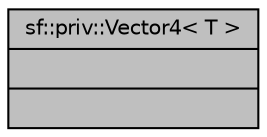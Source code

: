 digraph "sf::priv::Vector4&lt; T &gt;"
{
 // LATEX_PDF_SIZE
  edge [fontname="Helvetica",fontsize="10",labelfontname="Helvetica",labelfontsize="10"];
  node [fontname="Helvetica",fontsize="10",shape=record];
  Node1 [label="{sf::priv::Vector4\< T \>\n||}",height=0.2,width=0.4,color="black", fillcolor="grey75", style="filled", fontcolor="black",tooltip=" "];
}
